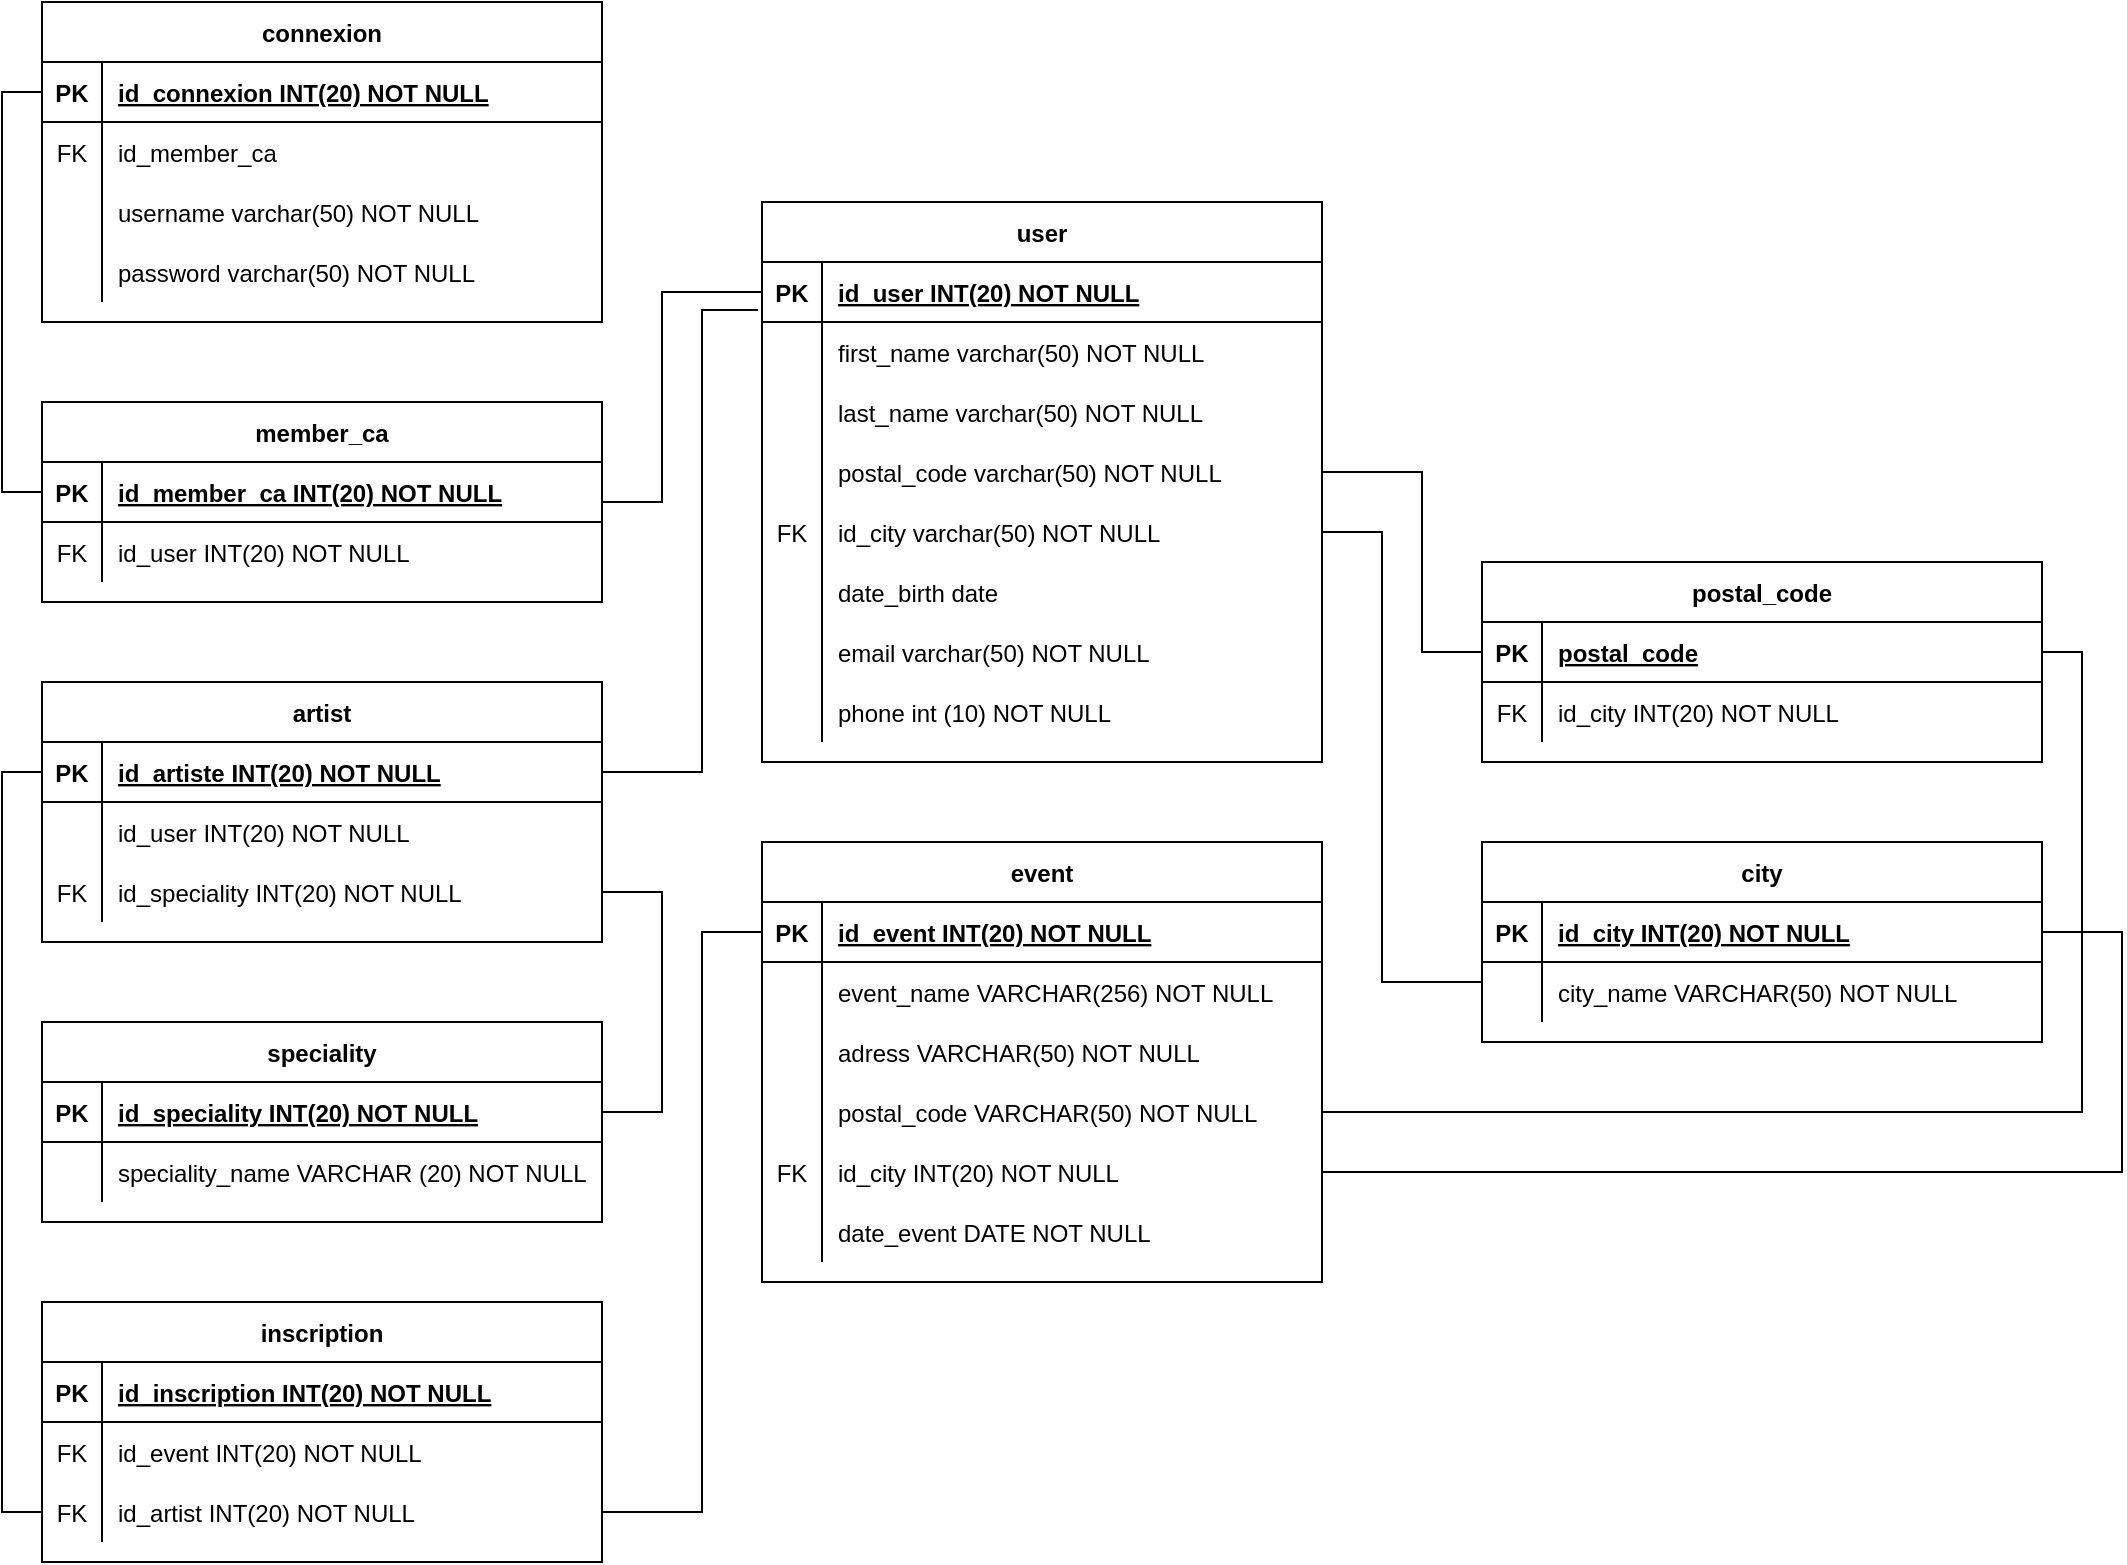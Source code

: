 <mxfile version="15.2.9" type="github"><diagram id="xiBfLivV8kjcsYJ--nTl" name="Page-1"><mxGraphModel dx="1422" dy="1593" grid="1" gridSize="10" guides="1" tooltips="1" connect="1" arrows="1" fold="1" page="1" pageScale="1" pageWidth="1100" pageHeight="850" math="0" shadow="0"><root><mxCell id="0"/><mxCell id="1" parent="0"/><mxCell id="ghnAl6vjMQQqyze6Ypbc-29" value="city" style="shape=table;startSize=30;container=1;collapsible=1;childLayout=tableLayout;fixedRows=1;rowLines=0;fontStyle=1;align=center;resizeLast=1;" parent="1" vertex="1"><mxGeometry x="800" y="40" width="280" height="100" as="geometry"/></mxCell><mxCell id="ghnAl6vjMQQqyze6Ypbc-30" value="" style="shape=partialRectangle;collapsible=0;dropTarget=0;pointerEvents=0;fillColor=none;top=0;left=0;bottom=1;right=0;points=[[0,0.5],[1,0.5]];portConstraint=eastwest;" parent="ghnAl6vjMQQqyze6Ypbc-29" vertex="1"><mxGeometry y="30" width="280" height="30" as="geometry"/></mxCell><mxCell id="ghnAl6vjMQQqyze6Ypbc-31" value="PK" style="shape=partialRectangle;connectable=0;fillColor=none;top=0;left=0;bottom=0;right=0;fontStyle=1;overflow=hidden;" parent="ghnAl6vjMQQqyze6Ypbc-30" vertex="1"><mxGeometry width="30" height="30" as="geometry"><mxRectangle width="30" height="30" as="alternateBounds"/></mxGeometry></mxCell><mxCell id="ghnAl6vjMQQqyze6Ypbc-32" value="id_city INT(20) NOT NULL" style="shape=partialRectangle;connectable=0;fillColor=none;top=0;left=0;bottom=0;right=0;align=left;spacingLeft=6;fontStyle=5;overflow=hidden;" parent="ghnAl6vjMQQqyze6Ypbc-30" vertex="1"><mxGeometry x="30" width="250" height="30" as="geometry"><mxRectangle width="250" height="30" as="alternateBounds"/></mxGeometry></mxCell><mxCell id="ghnAl6vjMQQqyze6Ypbc-33" value="" style="shape=partialRectangle;collapsible=0;dropTarget=0;pointerEvents=0;fillColor=none;top=0;left=0;bottom=0;right=0;points=[[0,0.5],[1,0.5]];portConstraint=eastwest;" parent="ghnAl6vjMQQqyze6Ypbc-29" vertex="1"><mxGeometry y="60" width="280" height="30" as="geometry"/></mxCell><mxCell id="ghnAl6vjMQQqyze6Ypbc-34" value="" style="shape=partialRectangle;connectable=0;fillColor=none;top=0;left=0;bottom=0;right=0;editable=1;overflow=hidden;" parent="ghnAl6vjMQQqyze6Ypbc-33" vertex="1"><mxGeometry width="30" height="30" as="geometry"><mxRectangle width="30" height="30" as="alternateBounds"/></mxGeometry></mxCell><mxCell id="ghnAl6vjMQQqyze6Ypbc-35" value="city_name VARCHAR(50) NOT NULL" style="shape=partialRectangle;connectable=0;fillColor=none;top=0;left=0;bottom=0;right=0;align=left;spacingLeft=6;overflow=hidden;" parent="ghnAl6vjMQQqyze6Ypbc-33" vertex="1"><mxGeometry x="30" width="250" height="30" as="geometry"><mxRectangle width="250" height="30" as="alternateBounds"/></mxGeometry></mxCell><mxCell id="ghnAl6vjMQQqyze6Ypbc-44" value="member_ca" style="shape=table;startSize=30;container=1;collapsible=1;childLayout=tableLayout;fixedRows=1;rowLines=0;fontStyle=1;align=center;resizeLast=1;" parent="1" vertex="1"><mxGeometry x="80" y="-180" width="280" height="100" as="geometry"/></mxCell><mxCell id="ghnAl6vjMQQqyze6Ypbc-45" value="" style="shape=partialRectangle;collapsible=0;dropTarget=0;pointerEvents=0;fillColor=none;top=0;left=0;bottom=1;right=0;points=[[0,0.5],[1,0.5]];portConstraint=eastwest;" parent="ghnAl6vjMQQqyze6Ypbc-44" vertex="1"><mxGeometry y="30" width="280" height="30" as="geometry"/></mxCell><mxCell id="ghnAl6vjMQQqyze6Ypbc-46" value="PK" style="shape=partialRectangle;connectable=0;fillColor=none;top=0;left=0;bottom=0;right=0;fontStyle=1;overflow=hidden;" parent="ghnAl6vjMQQqyze6Ypbc-45" vertex="1"><mxGeometry width="30" height="30" as="geometry"><mxRectangle width="30" height="30" as="alternateBounds"/></mxGeometry></mxCell><mxCell id="ghnAl6vjMQQqyze6Ypbc-47" value="id_member_ca INT(20) NOT NULL" style="shape=partialRectangle;connectable=0;fillColor=none;top=0;left=0;bottom=0;right=0;align=left;spacingLeft=6;fontStyle=5;overflow=hidden;" parent="ghnAl6vjMQQqyze6Ypbc-45" vertex="1"><mxGeometry x="30" width="250" height="30" as="geometry"><mxRectangle width="250" height="30" as="alternateBounds"/></mxGeometry></mxCell><mxCell id="ghnAl6vjMQQqyze6Ypbc-48" value="" style="shape=partialRectangle;collapsible=0;dropTarget=0;pointerEvents=0;fillColor=none;top=0;left=0;bottom=0;right=0;points=[[0,0.5],[1,0.5]];portConstraint=eastwest;" parent="ghnAl6vjMQQqyze6Ypbc-44" vertex="1"><mxGeometry y="60" width="280" height="30" as="geometry"/></mxCell><mxCell id="ghnAl6vjMQQqyze6Ypbc-49" value="FK" style="shape=partialRectangle;connectable=0;fillColor=none;top=0;left=0;bottom=0;right=0;editable=1;overflow=hidden;" parent="ghnAl6vjMQQqyze6Ypbc-48" vertex="1"><mxGeometry width="30" height="30" as="geometry"><mxRectangle width="30" height="30" as="alternateBounds"/></mxGeometry></mxCell><mxCell id="ghnAl6vjMQQqyze6Ypbc-50" value="id_user INT(20) NOT NULL" style="shape=partialRectangle;connectable=0;fillColor=none;top=0;left=0;bottom=0;right=0;align=left;spacingLeft=6;overflow=hidden;" parent="ghnAl6vjMQQqyze6Ypbc-48" vertex="1"><mxGeometry x="30" width="250" height="30" as="geometry"><mxRectangle width="250" height="30" as="alternateBounds"/></mxGeometry></mxCell><mxCell id="ghnAl6vjMQQqyze6Ypbc-65" value="event" style="shape=table;startSize=30;container=1;collapsible=1;childLayout=tableLayout;fixedRows=1;rowLines=0;fontStyle=1;align=center;resizeLast=1;" parent="1" vertex="1"><mxGeometry x="440" y="40" width="280" height="220" as="geometry"/></mxCell><mxCell id="ghnAl6vjMQQqyze6Ypbc-66" value="" style="shape=partialRectangle;collapsible=0;dropTarget=0;pointerEvents=0;fillColor=none;top=0;left=0;bottom=1;right=0;points=[[0,0.5],[1,0.5]];portConstraint=eastwest;" parent="ghnAl6vjMQQqyze6Ypbc-65" vertex="1"><mxGeometry y="30" width="280" height="30" as="geometry"/></mxCell><mxCell id="ghnAl6vjMQQqyze6Ypbc-67" value="PK" style="shape=partialRectangle;connectable=0;fillColor=none;top=0;left=0;bottom=0;right=0;fontStyle=1;overflow=hidden;" parent="ghnAl6vjMQQqyze6Ypbc-66" vertex="1"><mxGeometry width="30" height="30" as="geometry"><mxRectangle width="30" height="30" as="alternateBounds"/></mxGeometry></mxCell><mxCell id="ghnAl6vjMQQqyze6Ypbc-68" value="id_event INT(20) NOT NULL" style="shape=partialRectangle;connectable=0;fillColor=none;top=0;left=0;bottom=0;right=0;align=left;spacingLeft=6;fontStyle=5;overflow=hidden;" parent="ghnAl6vjMQQqyze6Ypbc-66" vertex="1"><mxGeometry x="30" width="250" height="30" as="geometry"><mxRectangle width="250" height="30" as="alternateBounds"/></mxGeometry></mxCell><mxCell id="ghnAl6vjMQQqyze6Ypbc-69" value="" style="shape=partialRectangle;collapsible=0;dropTarget=0;pointerEvents=0;fillColor=none;top=0;left=0;bottom=0;right=0;points=[[0,0.5],[1,0.5]];portConstraint=eastwest;" parent="ghnAl6vjMQQqyze6Ypbc-65" vertex="1"><mxGeometry y="60" width="280" height="30" as="geometry"/></mxCell><mxCell id="ghnAl6vjMQQqyze6Ypbc-70" value="" style="shape=partialRectangle;connectable=0;fillColor=none;top=0;left=0;bottom=0;right=0;editable=1;overflow=hidden;" parent="ghnAl6vjMQQqyze6Ypbc-69" vertex="1"><mxGeometry width="30" height="30" as="geometry"><mxRectangle width="30" height="30" as="alternateBounds"/></mxGeometry></mxCell><mxCell id="ghnAl6vjMQQqyze6Ypbc-71" value="event_name VARCHAR(256) NOT NULL" style="shape=partialRectangle;connectable=0;fillColor=none;top=0;left=0;bottom=0;right=0;align=left;spacingLeft=6;overflow=hidden;" parent="ghnAl6vjMQQqyze6Ypbc-69" vertex="1"><mxGeometry x="30" width="250" height="30" as="geometry"><mxRectangle width="250" height="30" as="alternateBounds"/></mxGeometry></mxCell><mxCell id="ghnAl6vjMQQqyze6Ypbc-75" value="" style="shape=partialRectangle;collapsible=0;dropTarget=0;pointerEvents=0;fillColor=none;top=0;left=0;bottom=0;right=0;points=[[0,0.5],[1,0.5]];portConstraint=eastwest;" parent="ghnAl6vjMQQqyze6Ypbc-65" vertex="1"><mxGeometry y="90" width="280" height="30" as="geometry"/></mxCell><mxCell id="ghnAl6vjMQQqyze6Ypbc-76" value="" style="shape=partialRectangle;connectable=0;fillColor=none;top=0;left=0;bottom=0;right=0;editable=1;overflow=hidden;" parent="ghnAl6vjMQQqyze6Ypbc-75" vertex="1"><mxGeometry width="30" height="30" as="geometry"><mxRectangle width="30" height="30" as="alternateBounds"/></mxGeometry></mxCell><mxCell id="ghnAl6vjMQQqyze6Ypbc-77" value="adress VARCHAR(50) NOT NULL" style="shape=partialRectangle;connectable=0;fillColor=none;top=0;left=0;bottom=0;right=0;align=left;spacingLeft=6;overflow=hidden;" parent="ghnAl6vjMQQqyze6Ypbc-75" vertex="1"><mxGeometry x="30" width="250" height="30" as="geometry"><mxRectangle width="250" height="30" as="alternateBounds"/></mxGeometry></mxCell><mxCell id="ghnAl6vjMQQqyze6Ypbc-78" value="" style="shape=partialRectangle;collapsible=0;dropTarget=0;pointerEvents=0;fillColor=none;top=0;left=0;bottom=0;right=0;points=[[0,0.5],[1,0.5]];portConstraint=eastwest;" parent="ghnAl6vjMQQqyze6Ypbc-65" vertex="1"><mxGeometry y="120" width="280" height="30" as="geometry"/></mxCell><mxCell id="ghnAl6vjMQQqyze6Ypbc-79" value="" style="shape=partialRectangle;connectable=0;fillColor=none;top=0;left=0;bottom=0;right=0;editable=1;overflow=hidden;" parent="ghnAl6vjMQQqyze6Ypbc-78" vertex="1"><mxGeometry width="30" height="30" as="geometry"><mxRectangle width="30" height="30" as="alternateBounds"/></mxGeometry></mxCell><mxCell id="ghnAl6vjMQQqyze6Ypbc-80" value="postal_code VARCHAR(50) NOT NULL" style="shape=partialRectangle;connectable=0;fillColor=none;top=0;left=0;bottom=0;right=0;align=left;spacingLeft=6;overflow=hidden;" parent="ghnAl6vjMQQqyze6Ypbc-78" vertex="1"><mxGeometry x="30" width="250" height="30" as="geometry"><mxRectangle width="250" height="30" as="alternateBounds"/></mxGeometry></mxCell><mxCell id="ghnAl6vjMQQqyze6Ypbc-81" value="" style="shape=partialRectangle;collapsible=0;dropTarget=0;pointerEvents=0;fillColor=none;top=0;left=0;bottom=0;right=0;points=[[0,0.5],[1,0.5]];portConstraint=eastwest;" parent="ghnAl6vjMQQqyze6Ypbc-65" vertex="1"><mxGeometry y="150" width="280" height="30" as="geometry"/></mxCell><mxCell id="ghnAl6vjMQQqyze6Ypbc-82" value="FK" style="shape=partialRectangle;connectable=0;fillColor=none;top=0;left=0;bottom=0;right=0;editable=1;overflow=hidden;" parent="ghnAl6vjMQQqyze6Ypbc-81" vertex="1"><mxGeometry width="30" height="30" as="geometry"><mxRectangle width="30" height="30" as="alternateBounds"/></mxGeometry></mxCell><mxCell id="ghnAl6vjMQQqyze6Ypbc-83" value="id_city INT(20) NOT NULL" style="shape=partialRectangle;connectable=0;fillColor=none;top=0;left=0;bottom=0;right=0;align=left;spacingLeft=6;overflow=hidden;" parent="ghnAl6vjMQQqyze6Ypbc-81" vertex="1"><mxGeometry x="30" width="250" height="30" as="geometry"><mxRectangle width="250" height="30" as="alternateBounds"/></mxGeometry></mxCell><mxCell id="DSZJP2mN52Guc2PSzb2x-10" style="shape=partialRectangle;collapsible=0;dropTarget=0;pointerEvents=0;fillColor=none;top=0;left=0;bottom=0;right=0;points=[[0,0.5],[1,0.5]];portConstraint=eastwest;" vertex="1" parent="ghnAl6vjMQQqyze6Ypbc-65"><mxGeometry y="180" width="280" height="30" as="geometry"/></mxCell><mxCell id="DSZJP2mN52Guc2PSzb2x-11" style="shape=partialRectangle;connectable=0;fillColor=none;top=0;left=0;bottom=0;right=0;editable=1;overflow=hidden;" vertex="1" parent="DSZJP2mN52Guc2PSzb2x-10"><mxGeometry width="30" height="30" as="geometry"><mxRectangle width="30" height="30" as="alternateBounds"/></mxGeometry></mxCell><mxCell id="DSZJP2mN52Guc2PSzb2x-12" value="date_event DATE NOT NULL" style="shape=partialRectangle;connectable=0;fillColor=none;top=0;left=0;bottom=0;right=0;align=left;spacingLeft=6;overflow=hidden;" vertex="1" parent="DSZJP2mN52Guc2PSzb2x-10"><mxGeometry x="30" width="250" height="30" as="geometry"><mxRectangle width="250" height="30" as="alternateBounds"/></mxGeometry></mxCell><mxCell id="ghnAl6vjMQQqyze6Ypbc-106" value="connexion" style="shape=table;startSize=30;container=1;collapsible=1;childLayout=tableLayout;fixedRows=1;rowLines=0;fontStyle=1;align=center;resizeLast=1;" parent="1" vertex="1"><mxGeometry x="80" y="-380" width="280" height="160" as="geometry"/></mxCell><mxCell id="ghnAl6vjMQQqyze6Ypbc-107" value="" style="shape=partialRectangle;collapsible=0;dropTarget=0;pointerEvents=0;fillColor=none;top=0;left=0;bottom=1;right=0;points=[[0,0.5],[1,0.5]];portConstraint=eastwest;" parent="ghnAl6vjMQQqyze6Ypbc-106" vertex="1"><mxGeometry y="30" width="280" height="30" as="geometry"/></mxCell><mxCell id="ghnAl6vjMQQqyze6Ypbc-108" value="PK" style="shape=partialRectangle;connectable=0;fillColor=none;top=0;left=0;bottom=0;right=0;fontStyle=1;overflow=hidden;" parent="ghnAl6vjMQQqyze6Ypbc-107" vertex="1"><mxGeometry width="30" height="30" as="geometry"><mxRectangle width="30" height="30" as="alternateBounds"/></mxGeometry></mxCell><mxCell id="ghnAl6vjMQQqyze6Ypbc-109" value="id_connexion INT(20) NOT NULL" style="shape=partialRectangle;connectable=0;fillColor=none;top=0;left=0;bottom=0;right=0;align=left;spacingLeft=6;fontStyle=5;overflow=hidden;" parent="ghnAl6vjMQQqyze6Ypbc-107" vertex="1"><mxGeometry x="30" width="250" height="30" as="geometry"><mxRectangle width="250" height="30" as="alternateBounds"/></mxGeometry></mxCell><mxCell id="DSZJP2mN52Guc2PSzb2x-13" style="shape=partialRectangle;collapsible=0;dropTarget=0;pointerEvents=0;fillColor=none;top=0;left=0;bottom=0;right=0;points=[[0,0.5],[1,0.5]];portConstraint=eastwest;" vertex="1" parent="ghnAl6vjMQQqyze6Ypbc-106"><mxGeometry y="60" width="280" height="30" as="geometry"/></mxCell><mxCell id="DSZJP2mN52Guc2PSzb2x-14" value="FK" style="shape=partialRectangle;connectable=0;fillColor=none;top=0;left=0;bottom=0;right=0;editable=1;overflow=hidden;" vertex="1" parent="DSZJP2mN52Guc2PSzb2x-13"><mxGeometry width="30" height="30" as="geometry"><mxRectangle width="30" height="30" as="alternateBounds"/></mxGeometry></mxCell><mxCell id="DSZJP2mN52Guc2PSzb2x-15" value="id_member_ca" style="shape=partialRectangle;connectable=0;fillColor=none;top=0;left=0;bottom=0;right=0;align=left;spacingLeft=6;overflow=hidden;" vertex="1" parent="DSZJP2mN52Guc2PSzb2x-13"><mxGeometry x="30" width="250" height="30" as="geometry"><mxRectangle width="250" height="30" as="alternateBounds"/></mxGeometry></mxCell><mxCell id="ghnAl6vjMQQqyze6Ypbc-110" value="" style="shape=partialRectangle;collapsible=0;dropTarget=0;pointerEvents=0;fillColor=none;top=0;left=0;bottom=0;right=0;points=[[0,0.5],[1,0.5]];portConstraint=eastwest;" parent="ghnAl6vjMQQqyze6Ypbc-106" vertex="1"><mxGeometry y="90" width="280" height="30" as="geometry"/></mxCell><mxCell id="ghnAl6vjMQQqyze6Ypbc-111" value="" style="shape=partialRectangle;connectable=0;fillColor=none;top=0;left=0;bottom=0;right=0;editable=1;overflow=hidden;" parent="ghnAl6vjMQQqyze6Ypbc-110" vertex="1"><mxGeometry width="30" height="30" as="geometry"><mxRectangle width="30" height="30" as="alternateBounds"/></mxGeometry></mxCell><mxCell id="ghnAl6vjMQQqyze6Ypbc-112" value="username varchar(50) NOT NULL" style="shape=partialRectangle;connectable=0;fillColor=none;top=0;left=0;bottom=0;right=0;align=left;spacingLeft=6;overflow=hidden;" parent="ghnAl6vjMQQqyze6Ypbc-110" vertex="1"><mxGeometry x="30" width="250" height="30" as="geometry"><mxRectangle width="250" height="30" as="alternateBounds"/></mxGeometry></mxCell><mxCell id="ghnAl6vjMQQqyze6Ypbc-113" value="" style="shape=partialRectangle;collapsible=0;dropTarget=0;pointerEvents=0;fillColor=none;top=0;left=0;bottom=0;right=0;points=[[0,0.5],[1,0.5]];portConstraint=eastwest;" parent="ghnAl6vjMQQqyze6Ypbc-106" vertex="1"><mxGeometry y="120" width="280" height="30" as="geometry"/></mxCell><mxCell id="ghnAl6vjMQQqyze6Ypbc-114" value="" style="shape=partialRectangle;connectable=0;fillColor=none;top=0;left=0;bottom=0;right=0;editable=1;overflow=hidden;" parent="ghnAl6vjMQQqyze6Ypbc-113" vertex="1"><mxGeometry width="30" height="30" as="geometry"><mxRectangle width="30" height="30" as="alternateBounds"/></mxGeometry></mxCell><mxCell id="ghnAl6vjMQQqyze6Ypbc-115" value="password varchar(50) NOT NULL" style="shape=partialRectangle;connectable=0;fillColor=none;top=0;left=0;bottom=0;right=0;align=left;spacingLeft=6;overflow=hidden;" parent="ghnAl6vjMQQqyze6Ypbc-113" vertex="1"><mxGeometry x="30" width="250" height="30" as="geometry"><mxRectangle width="250" height="30" as="alternateBounds"/></mxGeometry></mxCell><mxCell id="ghnAl6vjMQQqyze6Ypbc-161" value="postal_code" style="shape=table;startSize=30;container=1;collapsible=1;childLayout=tableLayout;fixedRows=1;rowLines=0;fontStyle=1;align=center;resizeLast=1;" parent="1" vertex="1"><mxGeometry x="800" y="-100" width="280" height="100" as="geometry"/></mxCell><mxCell id="ghnAl6vjMQQqyze6Ypbc-162" value="" style="shape=partialRectangle;collapsible=0;dropTarget=0;pointerEvents=0;fillColor=none;top=0;left=0;bottom=1;right=0;points=[[0,0.5],[1,0.5]];portConstraint=eastwest;" parent="ghnAl6vjMQQqyze6Ypbc-161" vertex="1"><mxGeometry y="30" width="280" height="30" as="geometry"/></mxCell><mxCell id="ghnAl6vjMQQqyze6Ypbc-163" value="PK" style="shape=partialRectangle;connectable=0;fillColor=none;top=0;left=0;bottom=0;right=0;fontStyle=1;overflow=hidden;" parent="ghnAl6vjMQQqyze6Ypbc-162" vertex="1"><mxGeometry width="30" height="30" as="geometry"><mxRectangle width="30" height="30" as="alternateBounds"/></mxGeometry></mxCell><mxCell id="ghnAl6vjMQQqyze6Ypbc-164" value="postal_code" style="shape=partialRectangle;connectable=0;fillColor=none;top=0;left=0;bottom=0;right=0;align=left;spacingLeft=6;fontStyle=5;overflow=hidden;" parent="ghnAl6vjMQQqyze6Ypbc-162" vertex="1"><mxGeometry x="30" width="250" height="30" as="geometry"><mxRectangle width="250" height="30" as="alternateBounds"/></mxGeometry></mxCell><mxCell id="ghnAl6vjMQQqyze6Ypbc-165" value="" style="shape=partialRectangle;collapsible=0;dropTarget=0;pointerEvents=0;fillColor=none;top=0;left=0;bottom=0;right=0;points=[[0,0.5],[1,0.5]];portConstraint=eastwest;" parent="ghnAl6vjMQQqyze6Ypbc-161" vertex="1"><mxGeometry y="60" width="280" height="30" as="geometry"/></mxCell><mxCell id="ghnAl6vjMQQqyze6Ypbc-166" value="FK" style="shape=partialRectangle;connectable=0;fillColor=none;top=0;left=0;bottom=0;right=0;editable=1;overflow=hidden;" parent="ghnAl6vjMQQqyze6Ypbc-165" vertex="1"><mxGeometry width="30" height="30" as="geometry"><mxRectangle width="30" height="30" as="alternateBounds"/></mxGeometry></mxCell><mxCell id="ghnAl6vjMQQqyze6Ypbc-167" value="id_city INT(20) NOT NULL" style="shape=partialRectangle;connectable=0;fillColor=none;top=0;left=0;bottom=0;right=0;align=left;spacingLeft=6;overflow=hidden;" parent="ghnAl6vjMQQqyze6Ypbc-165" vertex="1"><mxGeometry x="30" width="250" height="30" as="geometry"><mxRectangle width="250" height="30" as="alternateBounds"/></mxGeometry></mxCell><mxCell id="DSZJP2mN52Guc2PSzb2x-20" value="inscription" style="shape=table;startSize=30;container=1;collapsible=1;childLayout=tableLayout;fixedRows=1;rowLines=0;fontStyle=1;align=center;resizeLast=1;" vertex="1" parent="1"><mxGeometry x="80" y="270" width="280" height="130" as="geometry"/></mxCell><mxCell id="DSZJP2mN52Guc2PSzb2x-21" value="" style="shape=partialRectangle;collapsible=0;dropTarget=0;pointerEvents=0;fillColor=none;top=0;left=0;bottom=1;right=0;points=[[0,0.5],[1,0.5]];portConstraint=eastwest;" vertex="1" parent="DSZJP2mN52Guc2PSzb2x-20"><mxGeometry y="30" width="280" height="30" as="geometry"/></mxCell><mxCell id="DSZJP2mN52Guc2PSzb2x-22" value="PK" style="shape=partialRectangle;connectable=0;fillColor=none;top=0;left=0;bottom=0;right=0;fontStyle=1;overflow=hidden;" vertex="1" parent="DSZJP2mN52Guc2PSzb2x-21"><mxGeometry width="30" height="30" as="geometry"><mxRectangle width="30" height="30" as="alternateBounds"/></mxGeometry></mxCell><mxCell id="DSZJP2mN52Guc2PSzb2x-23" value="id_inscription INT(20) NOT NULL" style="shape=partialRectangle;connectable=0;fillColor=none;top=0;left=0;bottom=0;right=0;align=left;spacingLeft=6;fontStyle=5;overflow=hidden;" vertex="1" parent="DSZJP2mN52Guc2PSzb2x-21"><mxGeometry x="30" width="250" height="30" as="geometry"><mxRectangle width="250" height="30" as="alternateBounds"/></mxGeometry></mxCell><mxCell id="DSZJP2mN52Guc2PSzb2x-24" value="" style="shape=partialRectangle;collapsible=0;dropTarget=0;pointerEvents=0;fillColor=none;top=0;left=0;bottom=0;right=0;points=[[0,0.5],[1,0.5]];portConstraint=eastwest;" vertex="1" parent="DSZJP2mN52Guc2PSzb2x-20"><mxGeometry y="60" width="280" height="30" as="geometry"/></mxCell><mxCell id="DSZJP2mN52Guc2PSzb2x-25" value="FK" style="shape=partialRectangle;connectable=0;fillColor=none;top=0;left=0;bottom=0;right=0;editable=1;overflow=hidden;" vertex="1" parent="DSZJP2mN52Guc2PSzb2x-24"><mxGeometry width="30" height="30" as="geometry"><mxRectangle width="30" height="30" as="alternateBounds"/></mxGeometry></mxCell><mxCell id="DSZJP2mN52Guc2PSzb2x-26" value="id_event INT(20) NOT NULL" style="shape=partialRectangle;connectable=0;fillColor=none;top=0;left=0;bottom=0;right=0;align=left;spacingLeft=6;overflow=hidden;" vertex="1" parent="DSZJP2mN52Guc2PSzb2x-24"><mxGeometry x="30" width="250" height="30" as="geometry"><mxRectangle width="250" height="30" as="alternateBounds"/></mxGeometry></mxCell><mxCell id="DSZJP2mN52Guc2PSzb2x-27" value="" style="shape=partialRectangle;collapsible=0;dropTarget=0;pointerEvents=0;fillColor=none;top=0;left=0;bottom=0;right=0;points=[[0,0.5],[1,0.5]];portConstraint=eastwest;" vertex="1" parent="DSZJP2mN52Guc2PSzb2x-20"><mxGeometry y="90" width="280" height="30" as="geometry"/></mxCell><mxCell id="DSZJP2mN52Guc2PSzb2x-28" value="FK" style="shape=partialRectangle;connectable=0;fillColor=none;top=0;left=0;bottom=0;right=0;editable=1;overflow=hidden;" vertex="1" parent="DSZJP2mN52Guc2PSzb2x-27"><mxGeometry width="30" height="30" as="geometry"><mxRectangle width="30" height="30" as="alternateBounds"/></mxGeometry></mxCell><mxCell id="DSZJP2mN52Guc2PSzb2x-29" value="id_artist INT(20) NOT NULL" style="shape=partialRectangle;connectable=0;fillColor=none;top=0;left=0;bottom=0;right=0;align=left;spacingLeft=6;overflow=hidden;" vertex="1" parent="DSZJP2mN52Guc2PSzb2x-27"><mxGeometry x="30" width="250" height="30" as="geometry"><mxRectangle width="250" height="30" as="alternateBounds"/></mxGeometry></mxCell><mxCell id="DSZJP2mN52Guc2PSzb2x-41" value="user" style="shape=table;startSize=30;container=1;collapsible=1;childLayout=tableLayout;fixedRows=1;rowLines=0;fontStyle=1;align=center;resizeLast=1;" vertex="1" parent="1"><mxGeometry x="440" y="-280" width="280" height="280" as="geometry"/></mxCell><mxCell id="DSZJP2mN52Guc2PSzb2x-42" value="" style="shape=partialRectangle;collapsible=0;dropTarget=0;pointerEvents=0;fillColor=none;top=0;left=0;bottom=1;right=0;points=[[0,0.5],[1,0.5]];portConstraint=eastwest;" vertex="1" parent="DSZJP2mN52Guc2PSzb2x-41"><mxGeometry y="30" width="280" height="30" as="geometry"/></mxCell><mxCell id="DSZJP2mN52Guc2PSzb2x-43" value="PK" style="shape=partialRectangle;connectable=0;fillColor=none;top=0;left=0;bottom=0;right=0;fontStyle=1;overflow=hidden;" vertex="1" parent="DSZJP2mN52Guc2PSzb2x-42"><mxGeometry width="30" height="30" as="geometry"><mxRectangle width="30" height="30" as="alternateBounds"/></mxGeometry></mxCell><mxCell id="DSZJP2mN52Guc2PSzb2x-44" value="id_user INT(20) NOT NULL" style="shape=partialRectangle;connectable=0;fillColor=none;top=0;left=0;bottom=0;right=0;align=left;spacingLeft=6;fontStyle=5;overflow=hidden;" vertex="1" parent="DSZJP2mN52Guc2PSzb2x-42"><mxGeometry x="30" width="250" height="30" as="geometry"><mxRectangle width="250" height="30" as="alternateBounds"/></mxGeometry></mxCell><mxCell id="DSZJP2mN52Guc2PSzb2x-45" value="" style="shape=partialRectangle;collapsible=0;dropTarget=0;pointerEvents=0;fillColor=none;top=0;left=0;bottom=0;right=0;points=[[0,0.5],[1,0.5]];portConstraint=eastwest;" vertex="1" parent="DSZJP2mN52Guc2PSzb2x-41"><mxGeometry y="60" width="280" height="30" as="geometry"/></mxCell><mxCell id="DSZJP2mN52Guc2PSzb2x-46" value="" style="shape=partialRectangle;connectable=0;fillColor=none;top=0;left=0;bottom=0;right=0;editable=1;overflow=hidden;" vertex="1" parent="DSZJP2mN52Guc2PSzb2x-45"><mxGeometry width="30" height="30" as="geometry"><mxRectangle width="30" height="30" as="alternateBounds"/></mxGeometry></mxCell><mxCell id="DSZJP2mN52Guc2PSzb2x-47" value="first_name varchar(50) NOT NULL" style="shape=partialRectangle;connectable=0;fillColor=none;top=0;left=0;bottom=0;right=0;align=left;spacingLeft=6;overflow=hidden;" vertex="1" parent="DSZJP2mN52Guc2PSzb2x-45"><mxGeometry x="30" width="250" height="30" as="geometry"><mxRectangle width="250" height="30" as="alternateBounds"/></mxGeometry></mxCell><mxCell id="DSZJP2mN52Guc2PSzb2x-48" value="" style="shape=partialRectangle;collapsible=0;dropTarget=0;pointerEvents=0;fillColor=none;top=0;left=0;bottom=0;right=0;points=[[0,0.5],[1,0.5]];portConstraint=eastwest;" vertex="1" parent="DSZJP2mN52Guc2PSzb2x-41"><mxGeometry y="90" width="280" height="30" as="geometry"/></mxCell><mxCell id="DSZJP2mN52Guc2PSzb2x-49" value="" style="shape=partialRectangle;connectable=0;fillColor=none;top=0;left=0;bottom=0;right=0;editable=1;overflow=hidden;" vertex="1" parent="DSZJP2mN52Guc2PSzb2x-48"><mxGeometry width="30" height="30" as="geometry"><mxRectangle width="30" height="30" as="alternateBounds"/></mxGeometry></mxCell><mxCell id="DSZJP2mN52Guc2PSzb2x-50" value="last_name varchar(50) NOT NULL" style="shape=partialRectangle;connectable=0;fillColor=none;top=0;left=0;bottom=0;right=0;align=left;spacingLeft=6;overflow=hidden;" vertex="1" parent="DSZJP2mN52Guc2PSzb2x-48"><mxGeometry x="30" width="250" height="30" as="geometry"><mxRectangle width="250" height="30" as="alternateBounds"/></mxGeometry></mxCell><mxCell id="DSZJP2mN52Guc2PSzb2x-51" value="" style="shape=partialRectangle;collapsible=0;dropTarget=0;pointerEvents=0;fillColor=none;top=0;left=0;bottom=0;right=0;points=[[0,0.5],[1,0.5]];portConstraint=eastwest;" vertex="1" parent="DSZJP2mN52Guc2PSzb2x-41"><mxGeometry y="120" width="280" height="30" as="geometry"/></mxCell><mxCell id="DSZJP2mN52Guc2PSzb2x-52" value="" style="shape=partialRectangle;connectable=0;fillColor=none;top=0;left=0;bottom=0;right=0;editable=1;overflow=hidden;" vertex="1" parent="DSZJP2mN52Guc2PSzb2x-51"><mxGeometry width="30" height="30" as="geometry"><mxRectangle width="30" height="30" as="alternateBounds"/></mxGeometry></mxCell><mxCell id="DSZJP2mN52Guc2PSzb2x-53" value="postal_code varchar(50) NOT NULL" style="shape=partialRectangle;connectable=0;fillColor=none;top=0;left=0;bottom=0;right=0;align=left;spacingLeft=6;overflow=hidden;" vertex="1" parent="DSZJP2mN52Guc2PSzb2x-51"><mxGeometry x="30" width="250" height="30" as="geometry"><mxRectangle width="250" height="30" as="alternateBounds"/></mxGeometry></mxCell><mxCell id="DSZJP2mN52Guc2PSzb2x-54" value="" style="shape=partialRectangle;collapsible=0;dropTarget=0;pointerEvents=0;fillColor=none;top=0;left=0;bottom=0;right=0;points=[[0,0.5],[1,0.5]];portConstraint=eastwest;" vertex="1" parent="DSZJP2mN52Guc2PSzb2x-41"><mxGeometry y="150" width="280" height="30" as="geometry"/></mxCell><mxCell id="DSZJP2mN52Guc2PSzb2x-55" value="FK" style="shape=partialRectangle;connectable=0;fillColor=none;top=0;left=0;bottom=0;right=0;editable=1;overflow=hidden;" vertex="1" parent="DSZJP2mN52Guc2PSzb2x-54"><mxGeometry width="30" height="30" as="geometry"><mxRectangle width="30" height="30" as="alternateBounds"/></mxGeometry></mxCell><mxCell id="DSZJP2mN52Guc2PSzb2x-56" value="id_city varchar(50) NOT NULL" style="shape=partialRectangle;connectable=0;fillColor=none;top=0;left=0;bottom=0;right=0;align=left;spacingLeft=6;overflow=hidden;" vertex="1" parent="DSZJP2mN52Guc2PSzb2x-54"><mxGeometry x="30" width="250" height="30" as="geometry"><mxRectangle width="250" height="30" as="alternateBounds"/></mxGeometry></mxCell><mxCell id="DSZJP2mN52Guc2PSzb2x-57" value="" style="shape=partialRectangle;collapsible=0;dropTarget=0;pointerEvents=0;fillColor=none;top=0;left=0;bottom=0;right=0;points=[[0,0.5],[1,0.5]];portConstraint=eastwest;" vertex="1" parent="DSZJP2mN52Guc2PSzb2x-41"><mxGeometry y="180" width="280" height="30" as="geometry"/></mxCell><mxCell id="DSZJP2mN52Guc2PSzb2x-58" value="" style="shape=partialRectangle;connectable=0;fillColor=none;top=0;left=0;bottom=0;right=0;editable=1;overflow=hidden;" vertex="1" parent="DSZJP2mN52Guc2PSzb2x-57"><mxGeometry width="30" height="30" as="geometry"><mxRectangle width="30" height="30" as="alternateBounds"/></mxGeometry></mxCell><mxCell id="DSZJP2mN52Guc2PSzb2x-59" value="date_birth date" style="shape=partialRectangle;connectable=0;fillColor=none;top=0;left=0;bottom=0;right=0;align=left;spacingLeft=6;overflow=hidden;" vertex="1" parent="DSZJP2mN52Guc2PSzb2x-57"><mxGeometry x="30" width="250" height="30" as="geometry"><mxRectangle width="250" height="30" as="alternateBounds"/></mxGeometry></mxCell><mxCell id="DSZJP2mN52Guc2PSzb2x-60" style="shape=partialRectangle;collapsible=0;dropTarget=0;pointerEvents=0;fillColor=none;top=0;left=0;bottom=0;right=0;points=[[0,0.5],[1,0.5]];portConstraint=eastwest;" vertex="1" parent="DSZJP2mN52Guc2PSzb2x-41"><mxGeometry y="210" width="280" height="30" as="geometry"/></mxCell><mxCell id="DSZJP2mN52Guc2PSzb2x-61" style="shape=partialRectangle;connectable=0;fillColor=none;top=0;left=0;bottom=0;right=0;editable=1;overflow=hidden;" vertex="1" parent="DSZJP2mN52Guc2PSzb2x-60"><mxGeometry width="30" height="30" as="geometry"><mxRectangle width="30" height="30" as="alternateBounds"/></mxGeometry></mxCell><mxCell id="DSZJP2mN52Guc2PSzb2x-62" value="email varchar(50) NOT NULL" style="shape=partialRectangle;connectable=0;fillColor=none;top=0;left=0;bottom=0;right=0;align=left;spacingLeft=6;overflow=hidden;" vertex="1" parent="DSZJP2mN52Guc2PSzb2x-60"><mxGeometry x="30" width="250" height="30" as="geometry"><mxRectangle width="250" height="30" as="alternateBounds"/></mxGeometry></mxCell><mxCell id="DSZJP2mN52Guc2PSzb2x-118" style="shape=partialRectangle;collapsible=0;dropTarget=0;pointerEvents=0;fillColor=none;top=0;left=0;bottom=0;right=0;points=[[0,0.5],[1,0.5]];portConstraint=eastwest;" vertex="1" parent="DSZJP2mN52Guc2PSzb2x-41"><mxGeometry y="240" width="280" height="30" as="geometry"/></mxCell><mxCell id="DSZJP2mN52Guc2PSzb2x-119" style="shape=partialRectangle;connectable=0;fillColor=none;top=0;left=0;bottom=0;right=0;editable=1;overflow=hidden;" vertex="1" parent="DSZJP2mN52Guc2PSzb2x-118"><mxGeometry width="30" height="30" as="geometry"><mxRectangle width="30" height="30" as="alternateBounds"/></mxGeometry></mxCell><mxCell id="DSZJP2mN52Guc2PSzb2x-120" value="phone int (10) NOT NULL" style="shape=partialRectangle;connectable=0;fillColor=none;top=0;left=0;bottom=0;right=0;align=left;spacingLeft=6;overflow=hidden;" vertex="1" parent="DSZJP2mN52Guc2PSzb2x-118"><mxGeometry x="30" width="250" height="30" as="geometry"><mxRectangle width="250" height="30" as="alternateBounds"/></mxGeometry></mxCell><mxCell id="DSZJP2mN52Guc2PSzb2x-82" value="artist" style="shape=table;startSize=30;container=1;collapsible=1;childLayout=tableLayout;fixedRows=1;rowLines=0;fontStyle=1;align=center;resizeLast=1;" vertex="1" parent="1"><mxGeometry x="80" y="-40" width="280" height="130" as="geometry"/></mxCell><mxCell id="DSZJP2mN52Guc2PSzb2x-83" value="" style="shape=partialRectangle;collapsible=0;dropTarget=0;pointerEvents=0;fillColor=none;top=0;left=0;bottom=1;right=0;points=[[0,0.5],[1,0.5]];portConstraint=eastwest;" vertex="1" parent="DSZJP2mN52Guc2PSzb2x-82"><mxGeometry y="30" width="280" height="30" as="geometry"/></mxCell><mxCell id="DSZJP2mN52Guc2PSzb2x-84" value="PK" style="shape=partialRectangle;connectable=0;fillColor=none;top=0;left=0;bottom=0;right=0;fontStyle=1;overflow=hidden;" vertex="1" parent="DSZJP2mN52Guc2PSzb2x-83"><mxGeometry width="30" height="30" as="geometry"><mxRectangle width="30" height="30" as="alternateBounds"/></mxGeometry></mxCell><mxCell id="DSZJP2mN52Guc2PSzb2x-85" value="id_artiste INT(20) NOT NULL" style="shape=partialRectangle;connectable=0;fillColor=none;top=0;left=0;bottom=0;right=0;align=left;spacingLeft=6;fontStyle=5;overflow=hidden;" vertex="1" parent="DSZJP2mN52Guc2PSzb2x-83"><mxGeometry x="30" width="250" height="30" as="geometry"><mxRectangle width="250" height="30" as="alternateBounds"/></mxGeometry></mxCell><mxCell id="DSZJP2mN52Guc2PSzb2x-86" value="" style="shape=partialRectangle;collapsible=0;dropTarget=0;pointerEvents=0;fillColor=none;top=0;left=0;bottom=0;right=0;points=[[0,0.5],[1,0.5]];portConstraint=eastwest;" vertex="1" parent="DSZJP2mN52Guc2PSzb2x-82"><mxGeometry y="60" width="280" height="30" as="geometry"/></mxCell><mxCell id="DSZJP2mN52Guc2PSzb2x-87" value="" style="shape=partialRectangle;connectable=0;fillColor=none;top=0;left=0;bottom=0;right=0;editable=1;overflow=hidden;" vertex="1" parent="DSZJP2mN52Guc2PSzb2x-86"><mxGeometry width="30" height="30" as="geometry"><mxRectangle width="30" height="30" as="alternateBounds"/></mxGeometry></mxCell><mxCell id="DSZJP2mN52Guc2PSzb2x-88" value="id_user INT(20) NOT NULL" style="shape=partialRectangle;connectable=0;fillColor=none;top=0;left=0;bottom=0;right=0;align=left;spacingLeft=6;overflow=hidden;" vertex="1" parent="DSZJP2mN52Guc2PSzb2x-86"><mxGeometry x="30" width="250" height="30" as="geometry"><mxRectangle width="250" height="30" as="alternateBounds"/></mxGeometry></mxCell><mxCell id="DSZJP2mN52Guc2PSzb2x-115" style="shape=partialRectangle;collapsible=0;dropTarget=0;pointerEvents=0;fillColor=none;top=0;left=0;bottom=0;right=0;points=[[0,0.5],[1,0.5]];portConstraint=eastwest;" vertex="1" parent="DSZJP2mN52Guc2PSzb2x-82"><mxGeometry y="90" width="280" height="30" as="geometry"/></mxCell><mxCell id="DSZJP2mN52Guc2PSzb2x-116" value="FK" style="shape=partialRectangle;connectable=0;fillColor=none;top=0;left=0;bottom=0;right=0;editable=1;overflow=hidden;" vertex="1" parent="DSZJP2mN52Guc2PSzb2x-115"><mxGeometry width="30" height="30" as="geometry"><mxRectangle width="30" height="30" as="alternateBounds"/></mxGeometry></mxCell><mxCell id="DSZJP2mN52Guc2PSzb2x-117" value="id_speciality INT(20) NOT NULL" style="shape=partialRectangle;connectable=0;fillColor=none;top=0;left=0;bottom=0;right=0;align=left;spacingLeft=6;overflow=hidden;" vertex="1" parent="DSZJP2mN52Guc2PSzb2x-115"><mxGeometry x="30" width="250" height="30" as="geometry"><mxRectangle width="250" height="30" as="alternateBounds"/></mxGeometry></mxCell><mxCell id="DSZJP2mN52Guc2PSzb2x-107" style="edgeStyle=orthogonalEdgeStyle;rounded=0;orthogonalLoop=1;jettySize=auto;html=1;exitX=0;exitY=0.5;exitDx=0;exitDy=0;endArrow=none;endFill=0;" edge="1" parent="1" source="DSZJP2mN52Guc2PSzb2x-42"><mxGeometry relative="1" as="geometry"><mxPoint x="360" y="-130" as="targetPoint"/><Array as="points"><mxPoint x="390" y="-235"/><mxPoint x="390" y="-130"/></Array></mxGeometry></mxCell><mxCell id="DSZJP2mN52Guc2PSzb2x-108" style="edgeStyle=orthogonalEdgeStyle;rounded=0;orthogonalLoop=1;jettySize=auto;html=1;exitX=1;exitY=0.5;exitDx=0;exitDy=0;entryX=-0.007;entryY=0.8;entryDx=0;entryDy=0;entryPerimeter=0;endArrow=none;endFill=0;" edge="1" parent="1" source="DSZJP2mN52Guc2PSzb2x-83" target="DSZJP2mN52Guc2PSzb2x-42"><mxGeometry relative="1" as="geometry"><Array as="points"><mxPoint x="410" y="5"/><mxPoint x="410" y="-226"/></Array></mxGeometry></mxCell><mxCell id="DSZJP2mN52Guc2PSzb2x-109" style="edgeStyle=orthogonalEdgeStyle;rounded=0;orthogonalLoop=1;jettySize=auto;html=1;exitX=0;exitY=0.5;exitDx=0;exitDy=0;endArrow=none;endFill=0;entryX=0;entryY=0.5;entryDx=0;entryDy=0;" edge="1" parent="1" source="ghnAl6vjMQQqyze6Ypbc-45" target="ghnAl6vjMQQqyze6Ypbc-107"><mxGeometry relative="1" as="geometry"><mxPoint x="20" y="-280" as="targetPoint"/></mxGeometry></mxCell><mxCell id="DSZJP2mN52Guc2PSzb2x-111" style="edgeStyle=orthogonalEdgeStyle;rounded=0;orthogonalLoop=1;jettySize=auto;html=1;exitX=0;exitY=0.5;exitDx=0;exitDy=0;entryX=1;entryY=0.5;entryDx=0;entryDy=0;endArrow=none;endFill=0;" edge="1" parent="1" source="ghnAl6vjMQQqyze6Ypbc-162" target="DSZJP2mN52Guc2PSzb2x-51"><mxGeometry relative="1" as="geometry"><Array as="points"><mxPoint x="770" y="-55"/><mxPoint x="770" y="-145"/></Array></mxGeometry></mxCell><mxCell id="DSZJP2mN52Guc2PSzb2x-112" style="edgeStyle=orthogonalEdgeStyle;rounded=0;orthogonalLoop=1;jettySize=auto;html=1;exitX=0;exitY=0.5;exitDx=0;exitDy=0;entryX=1;entryY=0.5;entryDx=0;entryDy=0;endArrow=none;endFill=0;" edge="1" parent="1" source="ghnAl6vjMQQqyze6Ypbc-30" target="DSZJP2mN52Guc2PSzb2x-54"><mxGeometry relative="1" as="geometry"><Array as="points"><mxPoint x="800" y="110"/><mxPoint x="750" y="110"/><mxPoint x="750" y="-115"/></Array></mxGeometry></mxCell><mxCell id="DSZJP2mN52Guc2PSzb2x-113" style="edgeStyle=orthogonalEdgeStyle;rounded=0;orthogonalLoop=1;jettySize=auto;html=1;exitX=0;exitY=0.5;exitDx=0;exitDy=0;entryX=0;entryY=0.5;entryDx=0;entryDy=0;endArrow=none;endFill=0;" edge="1" parent="1" source="DSZJP2mN52Guc2PSzb2x-83" target="DSZJP2mN52Guc2PSzb2x-27"><mxGeometry relative="1" as="geometry"/></mxCell><mxCell id="DSZJP2mN52Guc2PSzb2x-114" style="edgeStyle=orthogonalEdgeStyle;rounded=0;orthogonalLoop=1;jettySize=auto;html=1;exitX=1;exitY=0.5;exitDx=0;exitDy=0;entryX=0;entryY=0.5;entryDx=0;entryDy=0;endArrow=none;endFill=0;" edge="1" parent="1" source="DSZJP2mN52Guc2PSzb2x-24" target="ghnAl6vjMQQqyze6Ypbc-66"><mxGeometry relative="1" as="geometry"><Array as="points"><mxPoint x="410" y="375"/><mxPoint x="410" y="85"/></Array></mxGeometry></mxCell><mxCell id="DSZJP2mN52Guc2PSzb2x-121" style="edgeStyle=orthogonalEdgeStyle;rounded=0;orthogonalLoop=1;jettySize=auto;html=1;exitX=1;exitY=0.5;exitDx=0;exitDy=0;entryX=1;entryY=0.5;entryDx=0;entryDy=0;endArrow=none;endFill=0;" edge="1" parent="1" source="ghnAl6vjMQQqyze6Ypbc-162" target="ghnAl6vjMQQqyze6Ypbc-78"><mxGeometry relative="1" as="geometry"/></mxCell><mxCell id="DSZJP2mN52Guc2PSzb2x-122" style="edgeStyle=orthogonalEdgeStyle;rounded=0;orthogonalLoop=1;jettySize=auto;html=1;exitX=1;exitY=0.5;exitDx=0;exitDy=0;entryX=1;entryY=0.5;entryDx=0;entryDy=0;endArrow=none;endFill=0;" edge="1" parent="1" source="ghnAl6vjMQQqyze6Ypbc-30" target="ghnAl6vjMQQqyze6Ypbc-81"><mxGeometry relative="1" as="geometry"><Array as="points"><mxPoint x="1120" y="85"/><mxPoint x="1120" y="205"/></Array></mxGeometry></mxCell><mxCell id="DSZJP2mN52Guc2PSzb2x-124" value="speciality" style="shape=table;startSize=30;container=1;collapsible=1;childLayout=tableLayout;fixedRows=1;rowLines=0;fontStyle=1;align=center;resizeLast=1;" vertex="1" parent="1"><mxGeometry x="80" y="130" width="280" height="100" as="geometry"/></mxCell><mxCell id="DSZJP2mN52Guc2PSzb2x-125" value="" style="shape=partialRectangle;collapsible=0;dropTarget=0;pointerEvents=0;fillColor=none;top=0;left=0;bottom=1;right=0;points=[[0,0.5],[1,0.5]];portConstraint=eastwest;" vertex="1" parent="DSZJP2mN52Guc2PSzb2x-124"><mxGeometry y="30" width="280" height="30" as="geometry"/></mxCell><mxCell id="DSZJP2mN52Guc2PSzb2x-126" value="PK" style="shape=partialRectangle;connectable=0;fillColor=none;top=0;left=0;bottom=0;right=0;fontStyle=1;overflow=hidden;" vertex="1" parent="DSZJP2mN52Guc2PSzb2x-125"><mxGeometry width="30" height="30" as="geometry"><mxRectangle width="30" height="30" as="alternateBounds"/></mxGeometry></mxCell><mxCell id="DSZJP2mN52Guc2PSzb2x-127" value="id_speciality INT(20) NOT NULL" style="shape=partialRectangle;connectable=0;fillColor=none;top=0;left=0;bottom=0;right=0;align=left;spacingLeft=6;fontStyle=5;overflow=hidden;" vertex="1" parent="DSZJP2mN52Guc2PSzb2x-125"><mxGeometry x="30" width="250" height="30" as="geometry"><mxRectangle width="250" height="30" as="alternateBounds"/></mxGeometry></mxCell><mxCell id="DSZJP2mN52Guc2PSzb2x-128" value="" style="shape=partialRectangle;collapsible=0;dropTarget=0;pointerEvents=0;fillColor=none;top=0;left=0;bottom=0;right=0;points=[[0,0.5],[1,0.5]];portConstraint=eastwest;" vertex="1" parent="DSZJP2mN52Guc2PSzb2x-124"><mxGeometry y="60" width="280" height="30" as="geometry"/></mxCell><mxCell id="DSZJP2mN52Guc2PSzb2x-129" value="" style="shape=partialRectangle;connectable=0;fillColor=none;top=0;left=0;bottom=0;right=0;editable=1;overflow=hidden;" vertex="1" parent="DSZJP2mN52Guc2PSzb2x-128"><mxGeometry width="30" height="30" as="geometry"><mxRectangle width="30" height="30" as="alternateBounds"/></mxGeometry></mxCell><mxCell id="DSZJP2mN52Guc2PSzb2x-130" value="speciality_name VARCHAR (20) NOT NULL" style="shape=partialRectangle;connectable=0;fillColor=none;top=0;left=0;bottom=0;right=0;align=left;spacingLeft=6;overflow=hidden;" vertex="1" parent="DSZJP2mN52Guc2PSzb2x-128"><mxGeometry x="30" width="250" height="30" as="geometry"><mxRectangle width="250" height="30" as="alternateBounds"/></mxGeometry></mxCell><mxCell id="DSZJP2mN52Guc2PSzb2x-134" style="edgeStyle=orthogonalEdgeStyle;rounded=0;orthogonalLoop=1;jettySize=auto;html=1;exitX=1;exitY=0.5;exitDx=0;exitDy=0;entryX=1;entryY=0.5;entryDx=0;entryDy=0;endArrow=none;endFill=0;" edge="1" parent="1" source="DSZJP2mN52Guc2PSzb2x-125" target="DSZJP2mN52Guc2PSzb2x-115"><mxGeometry relative="1" as="geometry"><Array as="points"><mxPoint x="390" y="175"/><mxPoint x="390" y="65"/></Array></mxGeometry></mxCell></root></mxGraphModel></diagram></mxfile>